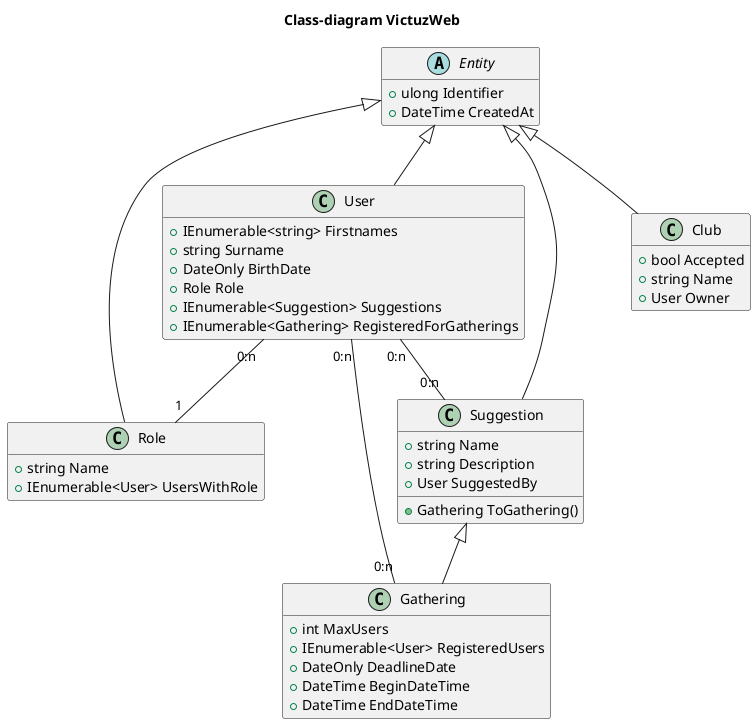 @startuml class
hide empty members
title Class-diagram VictuzWeb


abstract Entity {
  + ulong Identifier
  + DateTime CreatedAt
}

class User {
  + IEnumerable<string> Firstnames
  + string Surname
  + DateOnly BirthDate
  + Role Role
  + IEnumerable<Suggestion> Suggestions
  + IEnumerable<Gathering> RegisteredForGatherings
}
Entity <|-- User

class Role {
  + string Name
  + IEnumerable<User> UsersWithRole
}
Entity <|-- Role

User "0:n" -- "1" Role

class Suggestion {
  + string Name
  + string Description
  + User SuggestedBy

  + Gathering ToGathering()
}
Entity <|-- Suggestion

User "0:n" -- "0:n" Suggestion

class Gathering {
  + int MaxUsers
  + IEnumerable<User> RegisteredUsers
  + DateOnly DeadlineDate
  + DateTime BeginDateTime
  + DateTime EndDateTime
}
Suggestion <|-- Gathering

User "0:n" -- "0:n" Gathering

class Club {
    + bool Accepted
    + string Name
    + User Owner
}
Entity <|-- Club

@enduml
